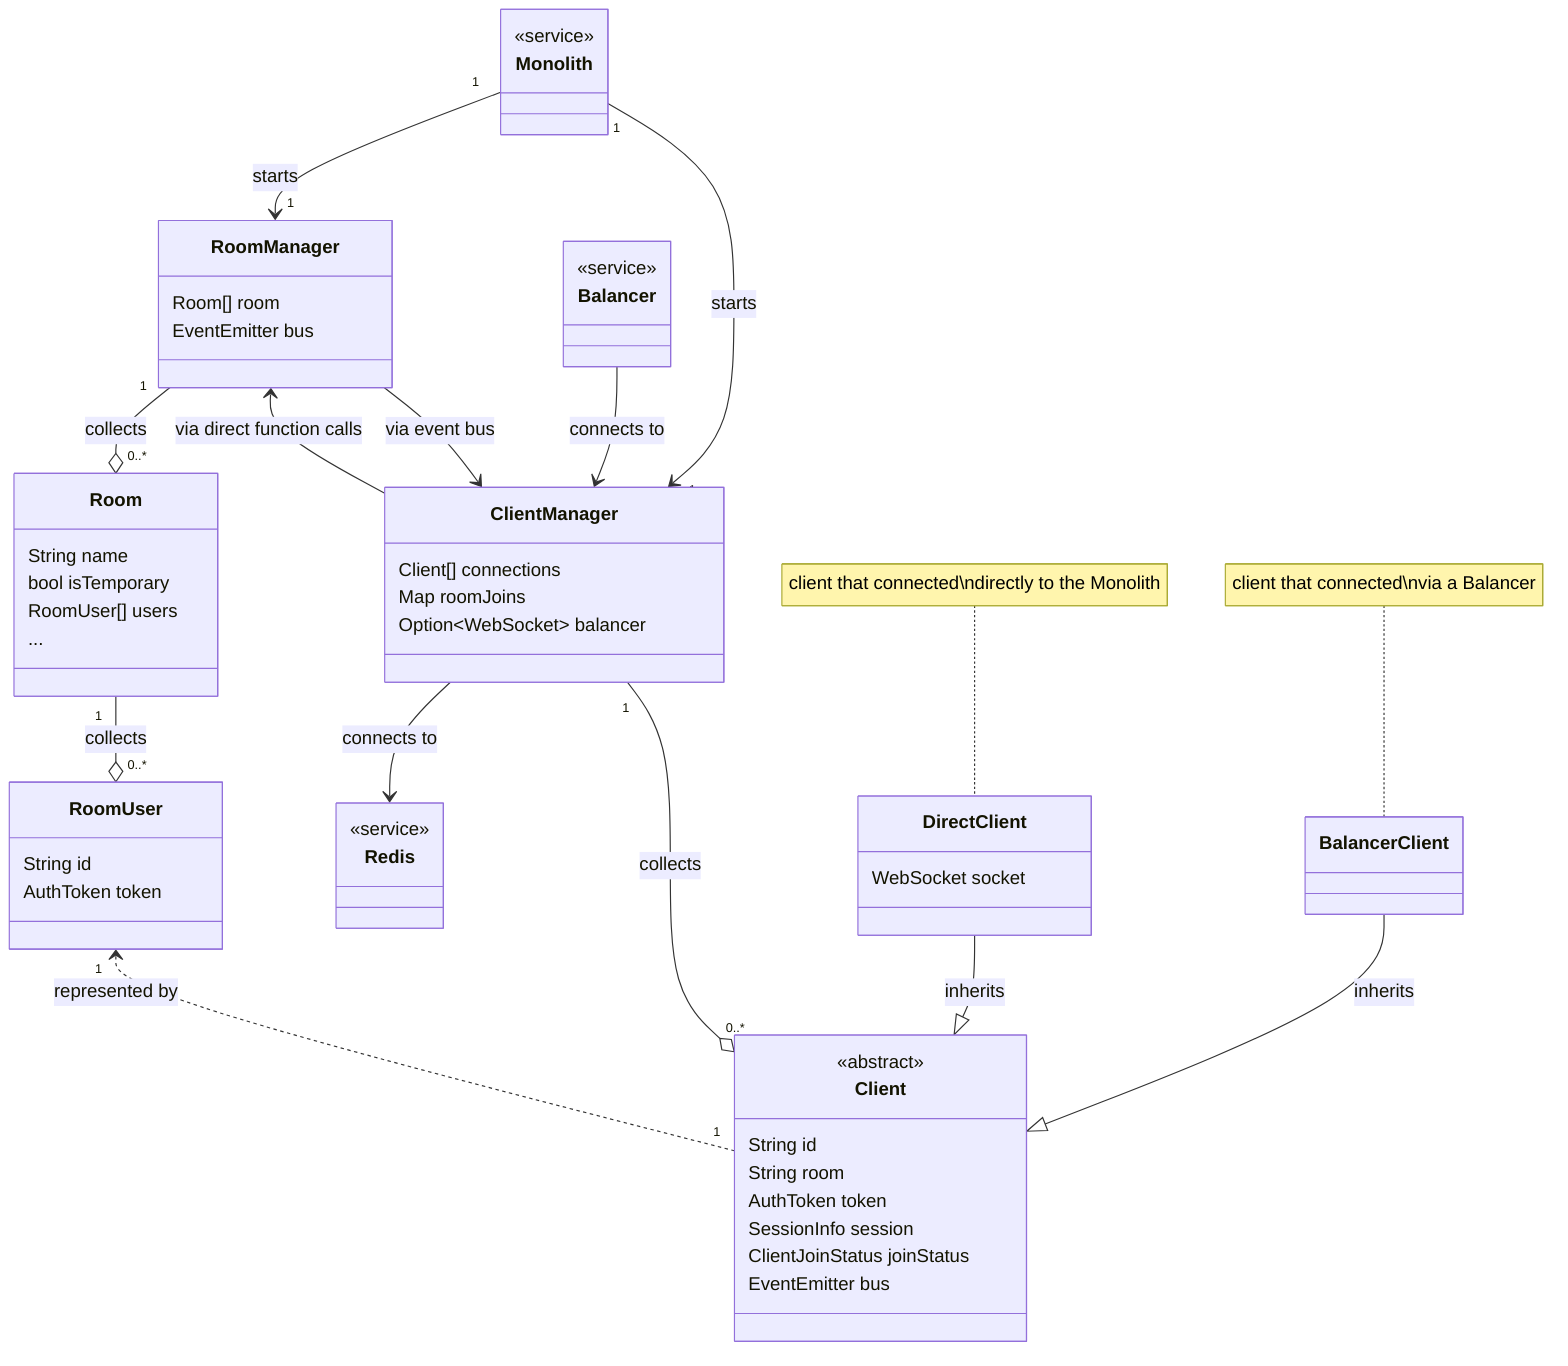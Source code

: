 classDiagram
    class Monolith {
        <<service>>
    }

    Monolith "1" --> "1" RoomManager: starts
    Monolith "1" --> "1" ClientManager: starts

    class Redis {
        <<service>>
    }

    class RoomManager {
        Room[] room
        EventEmitter bus
    }

    RoomManager "1" --o "0..*" Room: collects

    class Room {
        String name
        bool isTemporary
        RoomUser[] users
        ...
    }

    class ClientManager {
        Client[] connections
        Map roomJoins
        Option~WebSocket~ balancer
    }

    RoomManager <-- ClientManager: via direct function calls
    RoomManager --> ClientManager: via event bus
    ClientManager --> Redis: connects to

    class Client {
        <<abstract>>
        String id
        String room
        AuthToken token
        SessionInfo session
        ClientJoinStatus joinStatus
        EventEmitter bus
    }

    ClientManager "1" --o "0..*" Client: collects

    class RoomUser {
        String id
        AuthToken token
    }

    Room "1" --o "0..*" RoomUser: collects
    RoomUser "1" <.. "1" Client: represented by

    class DirectClient {
        WebSocket socket
    }

    class BalancerClient {
    }

    DirectClient --|> Client: inherits
    BalancerClient --|> Client: inherits
    note for DirectClient "client that connected\ndirectly to the Monolith"
    note for BalancerClient "client that connected\nvia a Balancer"

    class Balancer {
        <<service>>
    }

    Balancer --> ClientManager: connects to